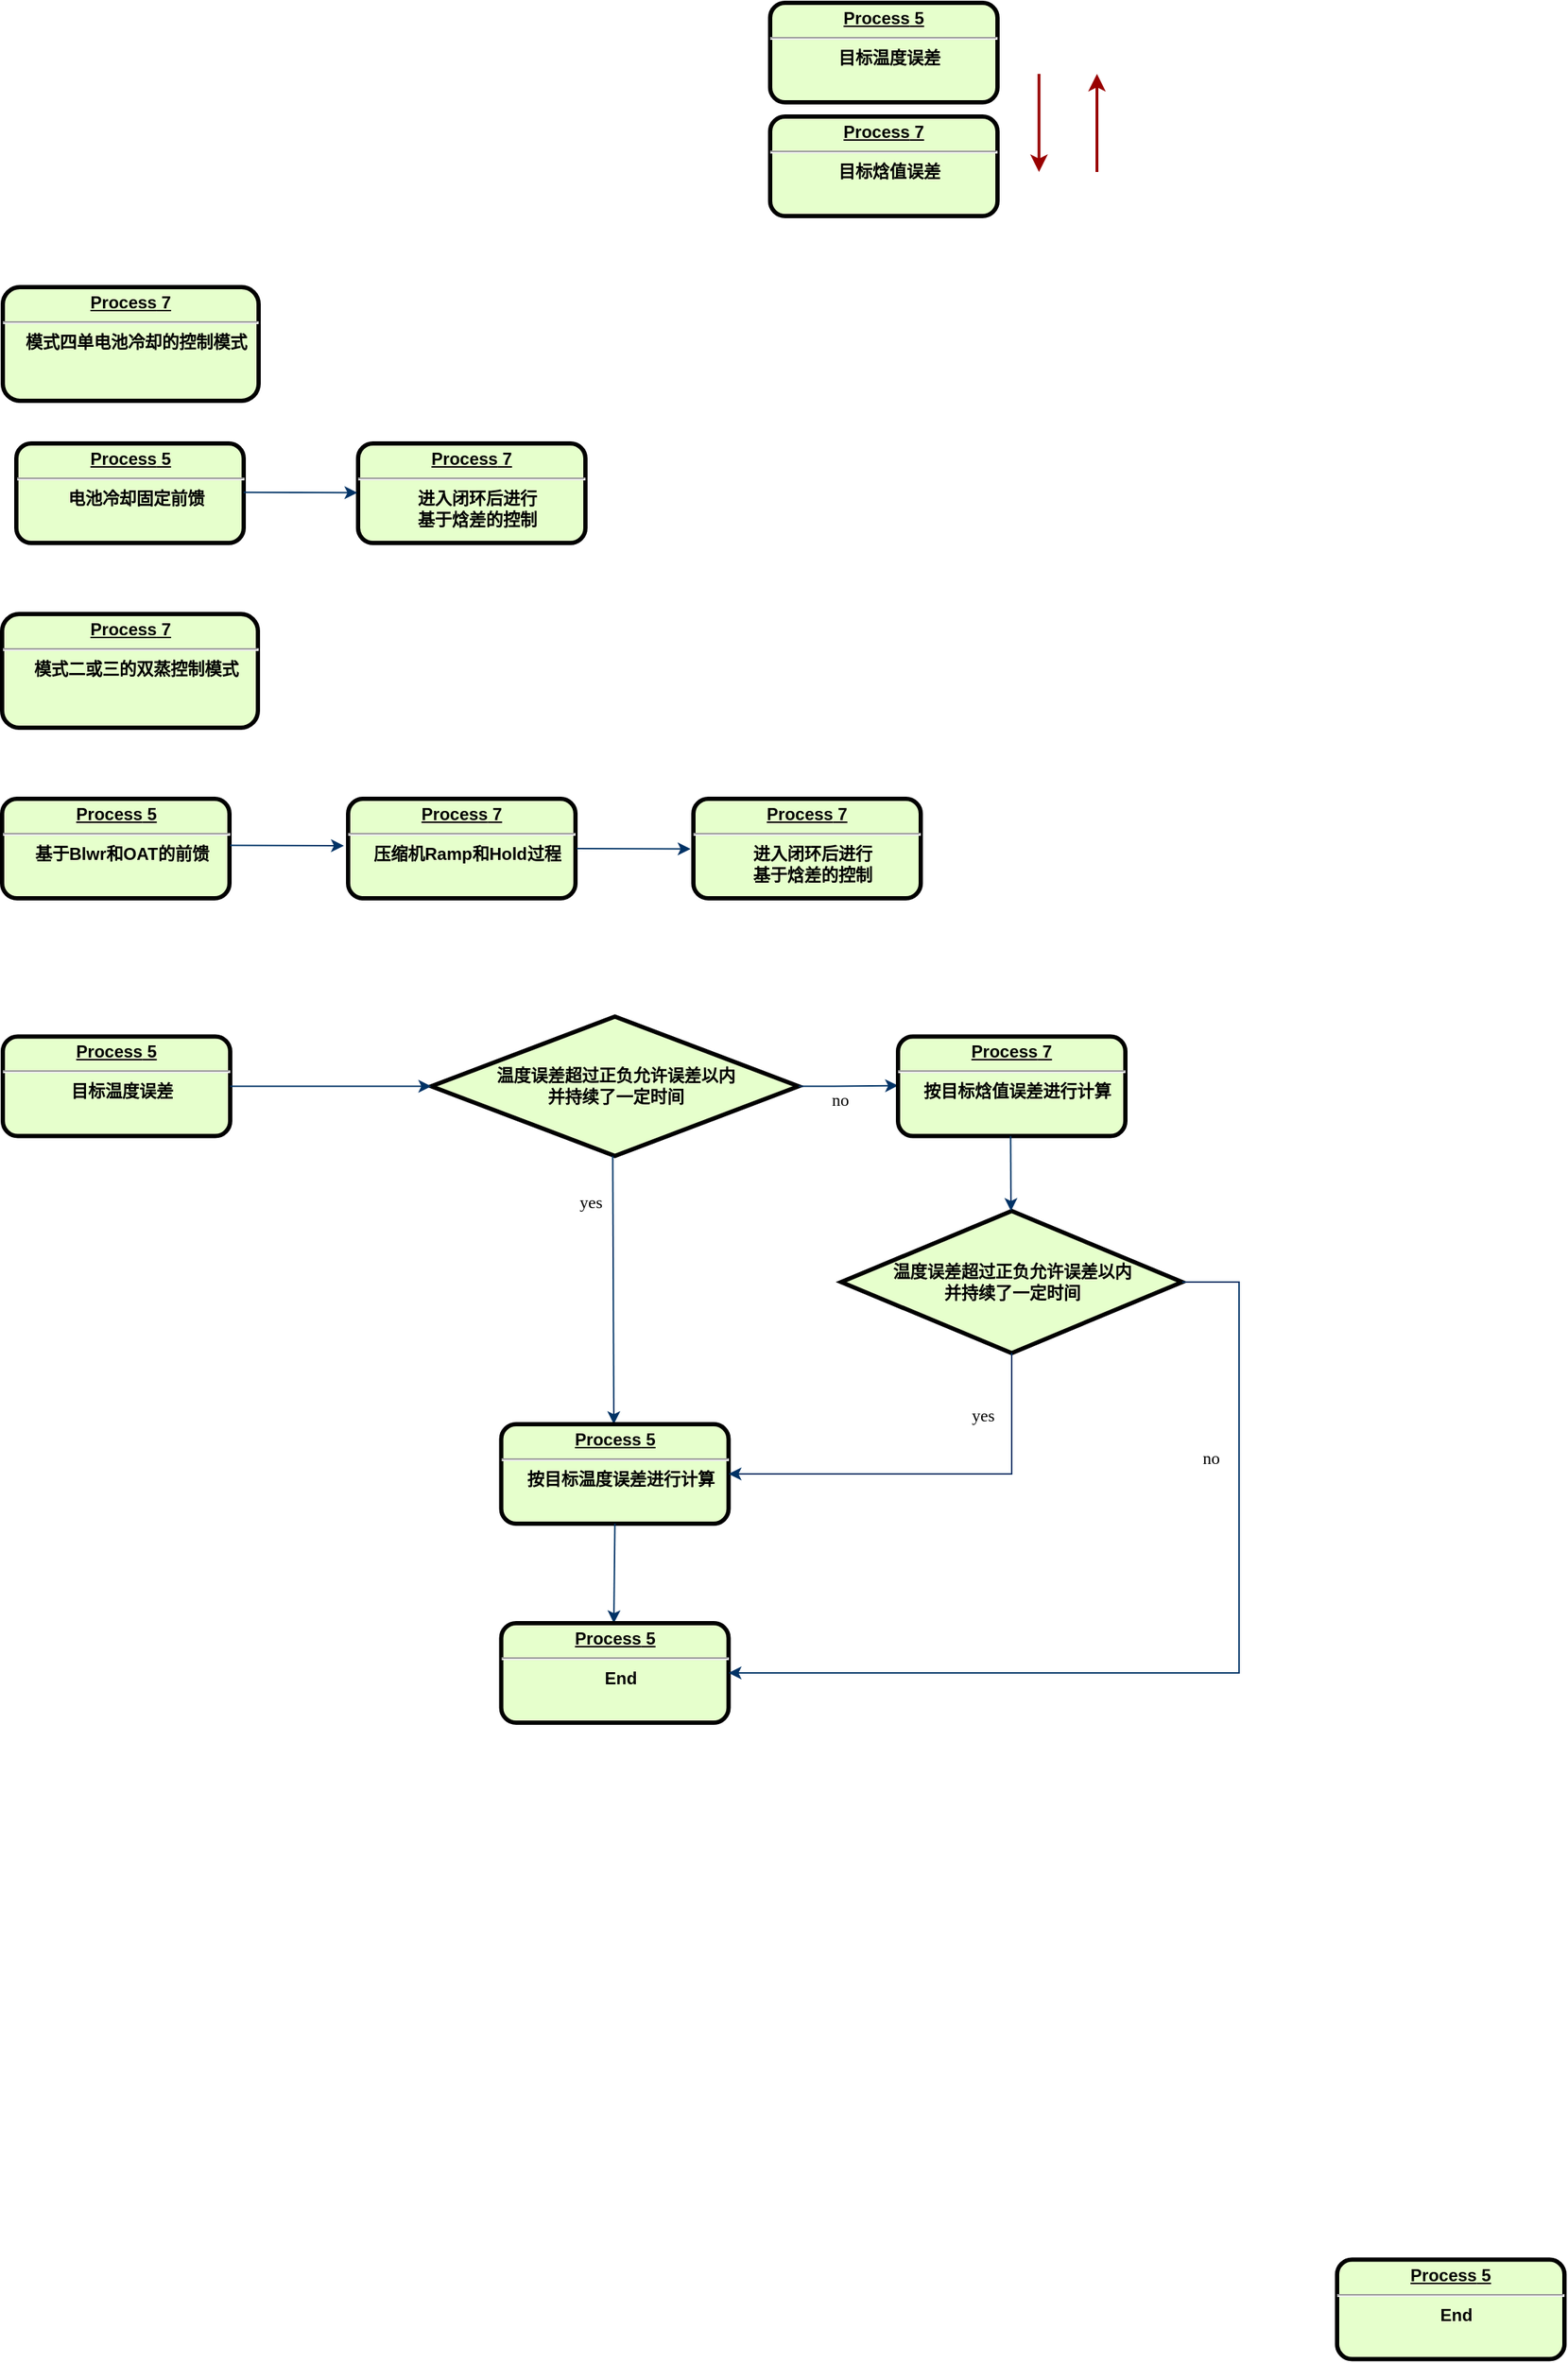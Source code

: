 <mxfile version="22.1.5" type="github">
  <diagram name="Page-1" id="c7558073-3199-34d8-9f00-42111426c3f3">
    <mxGraphModel dx="1030" dy="1842" grid="1" gridSize="10" guides="1" tooltips="1" connect="1" arrows="1" fold="1" page="1" pageScale="1" pageWidth="826" pageHeight="1169" background="none" math="0" shadow="0">
      <root>
        <mxCell id="0" />
        <mxCell id="1" parent="0" />
        <mxCell id="9" value="&lt;p style=&quot;margin: 0px; margin-top: 4px; text-align: center; text-decoration: underline;&quot;&gt;&lt;strong&gt;&lt;strong&gt;Process&lt;/strong&gt; 5&lt;br&gt;&lt;/strong&gt;&lt;/p&gt;&lt;hr&gt;&lt;p style=&quot;margin: 0px; margin-left: 8px;&quot;&gt;目标温度误差&lt;/p&gt;" style="verticalAlign=middle;align=center;overflow=fill;fontSize=12;fontFamily=Helvetica;html=1;rounded=1;fontStyle=1;strokeWidth=3;fillColor=#E6FFCC" parent="1" vertex="1">
          <mxGeometry x="10" y="717.25" width="160" height="70" as="geometry" />
        </mxCell>
        <mxCell id="11" value="&lt;p style=&quot;margin: 0px; margin-top: 4px; text-align: center; text-decoration: underline;&quot;&gt;&lt;strong&gt;&lt;strong&gt;Process&lt;/strong&gt; 7&lt;br&gt;&lt;/strong&gt;&lt;/p&gt;&lt;hr&gt;&lt;p style=&quot;margin: 0px; margin-left: 8px;&quot;&gt;模式二或三的双蒸控制模式&lt;/p&gt;" style="verticalAlign=middle;align=center;overflow=fill;fontSize=12;fontFamily=Helvetica;html=1;rounded=1;fontStyle=1;strokeWidth=3;fillColor=#E6FFCC" parent="1" vertex="1">
          <mxGeometry x="9.5" y="420" width="180" height="80" as="geometry" />
        </mxCell>
        <mxCell id="88" value="" style="edgeStyle=elbowEdgeStyle;elbow=horizontal;strokeColor=#990000;strokeWidth=2" parent="1" edge="1">
          <mxGeometry width="100" height="100" relative="1" as="geometry">
            <mxPoint x="739.23" y="40" as="sourcePoint" />
            <mxPoint x="739.23" y="109" as="targetPoint" />
            <Array as="points">
              <mxPoint x="739.23" y="69" />
            </Array>
          </mxGeometry>
        </mxCell>
        <mxCell id="89" value="" style="edgeStyle=elbowEdgeStyle;elbow=horizontal;strokeColor=#990000;strokeWidth=2" parent="1" edge="1">
          <mxGeometry width="100" height="100" relative="1" as="geometry">
            <mxPoint x="780.0" y="109" as="sourcePoint" />
            <mxPoint x="780.0" y="40" as="targetPoint" />
            <Array as="points">
              <mxPoint x="780" y="69" />
            </Array>
          </mxGeometry>
        </mxCell>
        <mxCell id="3L01GeSeouLhzDQ9MQ58-111" value="温度误差超过正负允许误差以内&lt;br&gt;并持续了一定时间" style="shape=mxgraph.flowchart.decision;strokeWidth=3;gradientColor=none;gradientDirection=north;fontStyle=1;html=1;direction=north;fillColor=#E6FFCC;rounded=1;" vertex="1" parent="1">
          <mxGeometry x="311.5" y="703.25" width="258.5" height="98" as="geometry" />
        </mxCell>
        <mxCell id="3L01GeSeouLhzDQ9MQ58-114" style="entryX=0.5;entryY=0;entryPerimeter=0;fontStyle=1;strokeColor=#003366;strokeWidth=1;html=1;rounded=0;exitX=1;exitY=0.5;exitDx=0;exitDy=0;" edge="1" parent="1" source="9" target="3L01GeSeouLhzDQ9MQ58-111">
          <mxGeometry relative="1" as="geometry">
            <mxPoint x="260" y="751.75" as="sourcePoint" />
          </mxGeometry>
        </mxCell>
        <mxCell id="3L01GeSeouLhzDQ9MQ58-115" value="" style="edgeStyle=elbowEdgeStyle;elbow=horizontal;exitX=0.5;exitY=1;exitPerimeter=0;fontStyle=1;strokeColor=#003366;strokeWidth=1;html=1;rounded=0;exitDx=0;exitDy=0;" edge="1" parent="1" source="3L01GeSeouLhzDQ9MQ58-111">
          <mxGeometry x="381" y="28.5" width="100" height="100" as="geometry">
            <mxPoint x="800" y="780.75" as="sourcePoint" />
            <mxPoint x="640" y="751.75" as="targetPoint" />
            <Array as="points">
              <mxPoint x="595" y="733.75" />
            </Array>
          </mxGeometry>
        </mxCell>
        <mxCell id="3L01GeSeouLhzDQ9MQ58-116" value="&lt;font face=&quot;Georgia&quot;&gt;yes&lt;/font&gt;" style="text;fontStyle=0;html=1;strokeColor=none;gradientColor=none;fillColor=none;strokeWidth=2;" vertex="1" parent="1">
          <mxGeometry x="414" y="820" width="40" height="26" as="geometry" />
        </mxCell>
        <mxCell id="3L01GeSeouLhzDQ9MQ58-117" value="" style="edgeStyle=elbowEdgeStyle;elbow=horizontal;fontColor=#001933;fontStyle=1;strokeColor=#003366;strokeWidth=1;html=1;rounded=0;entryX=0.5;entryY=0;entryDx=0;entryDy=0;" edge="1" parent="1" target="3L01GeSeouLhzDQ9MQ58-163">
          <mxGeometry width="100" height="100" as="geometry">
            <mxPoint x="439.226" y="801.25" as="sourcePoint" />
            <mxPoint x="440" y="870" as="targetPoint" />
          </mxGeometry>
        </mxCell>
        <mxCell id="3L01GeSeouLhzDQ9MQ58-119" value="&lt;font face=&quot;Georgia&quot;&gt;no&lt;/font&gt;" style="text;fontStyle=0;html=1;strokeColor=none;gradientColor=none;fillColor=none;strokeWidth=2;align=center;" vertex="1" parent="1">
          <mxGeometry x="579" y="748" width="40" height="26" as="geometry" />
        </mxCell>
        <mxCell id="3L01GeSeouLhzDQ9MQ58-163" value="&lt;p style=&quot;margin: 0px; margin-top: 4px; text-align: center; text-decoration: underline;&quot;&gt;&lt;strong&gt;&lt;strong&gt;Process&lt;/strong&gt; 5&lt;br&gt;&lt;/strong&gt;&lt;/p&gt;&lt;hr&gt;&lt;p style=&quot;margin: 0px; margin-left: 8px;&quot;&gt;按目标温度误差进行计算&lt;/p&gt;" style="verticalAlign=middle;align=center;overflow=fill;fontSize=12;fontFamily=Helvetica;html=1;rounded=1;fontStyle=1;strokeWidth=3;fillColor=#E6FFCC" vertex="1" parent="1">
          <mxGeometry x="360.75" y="990" width="160" height="70" as="geometry" />
        </mxCell>
        <mxCell id="3L01GeSeouLhzDQ9MQ58-164" value="&lt;p style=&quot;margin: 0px; margin-top: 4px; text-align: center; text-decoration: underline;&quot;&gt;&lt;strong&gt;&lt;strong&gt;Process&lt;/strong&gt; 7&lt;br&gt;&lt;/strong&gt;&lt;/p&gt;&lt;hr&gt;&lt;p style=&quot;margin: 0px; margin-left: 8px;&quot;&gt;按目标焓值误差进行计算&lt;/p&gt;" style="verticalAlign=middle;align=center;overflow=fill;fontSize=12;fontFamily=Helvetica;html=1;rounded=1;fontStyle=1;strokeWidth=3;fillColor=#E6FFCC" vertex="1" parent="1">
          <mxGeometry x="640" y="717.25" width="160" height="70" as="geometry" />
        </mxCell>
        <mxCell id="3L01GeSeouLhzDQ9MQ58-166" value="&lt;p style=&quot;margin: 0px; margin-top: 4px; text-align: center; text-decoration: underline;&quot;&gt;&lt;strong&gt;&lt;strong&gt;Process&lt;/strong&gt; 5&lt;br&gt;&lt;/strong&gt;&lt;/p&gt;&lt;hr&gt;&lt;p style=&quot;margin: 0px; margin-left: 8px;&quot;&gt;目标温度误差&lt;/p&gt;" style="verticalAlign=middle;align=center;overflow=fill;fontSize=12;fontFamily=Helvetica;html=1;rounded=1;fontStyle=1;strokeWidth=3;fillColor=#E6FFCC" vertex="1" parent="1">
          <mxGeometry x="550" y="-10" width="160" height="70" as="geometry" />
        </mxCell>
        <mxCell id="3L01GeSeouLhzDQ9MQ58-167" value="&lt;p style=&quot;margin: 0px; margin-top: 4px; text-align: center; text-decoration: underline;&quot;&gt;&lt;strong&gt;&lt;strong&gt;Process&lt;/strong&gt; 7&lt;br&gt;&lt;/strong&gt;&lt;/p&gt;&lt;hr&gt;&lt;p style=&quot;margin: 0px; margin-left: 8px;&quot;&gt;目标焓值误差&lt;/p&gt;" style="verticalAlign=middle;align=center;overflow=fill;fontSize=12;fontFamily=Helvetica;html=1;rounded=1;fontStyle=1;strokeWidth=3;fillColor=#E6FFCC" vertex="1" parent="1">
          <mxGeometry x="550" y="70" width="160" height="70" as="geometry" />
        </mxCell>
        <mxCell id="3L01GeSeouLhzDQ9MQ58-168" value="温度误差超过正负允许误差以内&lt;br&gt;并持续了一定时间" style="shape=mxgraph.flowchart.decision;strokeWidth=3;gradientColor=none;gradientDirection=north;fontStyle=1;html=1;direction=north;fillColor=#E6FFCC;rounded=1;" vertex="1" parent="1">
          <mxGeometry x="600" y="840" width="240" height="100" as="geometry" />
        </mxCell>
        <mxCell id="3L01GeSeouLhzDQ9MQ58-169" value="" style="edgeStyle=elbowEdgeStyle;elbow=horizontal;fontColor=#001933;fontStyle=1;strokeColor=#003366;strokeWidth=1;html=1;rounded=0;entryX=1;entryY=0.5;entryDx=0;entryDy=0;entryPerimeter=0;" edge="1" parent="1" target="3L01GeSeouLhzDQ9MQ58-168">
          <mxGeometry width="100" height="100" as="geometry">
            <mxPoint x="719.236" y="787.25" as="sourcePoint" />
            <mxPoint x="721.01" y="946" as="targetPoint" />
          </mxGeometry>
        </mxCell>
        <mxCell id="3L01GeSeouLhzDQ9MQ58-170" style="entryX=1;entryY=0.5;fontStyle=1;strokeColor=#003366;strokeWidth=1;html=1;rounded=0;exitX=0;exitY=0.5;exitDx=0;exitDy=0;exitPerimeter=0;entryDx=0;entryDy=0;" edge="1" parent="1" source="3L01GeSeouLhzDQ9MQ58-168" target="3L01GeSeouLhzDQ9MQ58-163">
          <mxGeometry relative="1" as="geometry">
            <mxPoint x="685" y="988.5" as="sourcePoint" />
            <mxPoint x="827" y="988.5" as="targetPoint" />
            <Array as="points">
              <mxPoint x="720" y="1025" />
            </Array>
          </mxGeometry>
        </mxCell>
        <mxCell id="3L01GeSeouLhzDQ9MQ58-172" value="&lt;font face=&quot;Georgia&quot;&gt;yes&lt;/font&gt;" style="text;fontStyle=0;html=1;strokeColor=none;gradientColor=none;fillColor=none;strokeWidth=2;" vertex="1" parent="1">
          <mxGeometry x="690" y="970" width="40" height="26" as="geometry" />
        </mxCell>
        <mxCell id="3L01GeSeouLhzDQ9MQ58-173" style="fontStyle=1;strokeColor=#003366;strokeWidth=1;html=1;rounded=0;exitX=0.5;exitY=1;exitDx=0;exitDy=0;" edge="1" parent="1" source="3L01GeSeouLhzDQ9MQ58-163">
          <mxGeometry relative="1" as="geometry">
            <mxPoint x="410" y="1109.75" as="sourcePoint" />
            <mxPoint x="440" y="1130" as="targetPoint" />
          </mxGeometry>
        </mxCell>
        <mxCell id="3L01GeSeouLhzDQ9MQ58-175" value="&lt;p style=&quot;margin: 0px; margin-top: 4px; text-align: center; text-decoration: underline;&quot;&gt;&lt;strong&gt;&lt;strong&gt;Process&lt;/strong&gt; 5&lt;br&gt;&lt;/strong&gt;&lt;/p&gt;&lt;hr&gt;&lt;p style=&quot;margin: 0px; margin-left: 8px;&quot;&gt;End&lt;/p&gt;" style="verticalAlign=middle;align=center;overflow=fill;fontSize=12;fontFamily=Helvetica;html=1;rounded=1;fontStyle=1;strokeWidth=3;fillColor=#E6FFCC" vertex="1" parent="1">
          <mxGeometry x="360.75" y="1130" width="160" height="70" as="geometry" />
        </mxCell>
        <mxCell id="3L01GeSeouLhzDQ9MQ58-176" value="&lt;p style=&quot;margin: 0px; margin-top: 4px; text-align: center; text-decoration: underline;&quot;&gt;&lt;strong&gt;&lt;strong&gt;Process&lt;/strong&gt; 5&lt;br&gt;&lt;/strong&gt;&lt;/p&gt;&lt;hr&gt;&lt;p style=&quot;margin: 0px; margin-left: 8px;&quot;&gt;End&lt;/p&gt;" style="verticalAlign=middle;align=center;overflow=fill;fontSize=12;fontFamily=Helvetica;html=1;rounded=1;fontStyle=1;strokeWidth=3;fillColor=#E6FFCC" vertex="1" parent="1">
          <mxGeometry x="949" y="1577.75" width="160" height="70" as="geometry" />
        </mxCell>
        <mxCell id="3L01GeSeouLhzDQ9MQ58-177" style="entryX=1;entryY=0.5;fontStyle=1;strokeColor=#003366;strokeWidth=1;html=1;rounded=0;exitX=0.5;exitY=1;exitDx=0;exitDy=0;exitPerimeter=0;entryDx=0;entryDy=0;" edge="1" parent="1" source="3L01GeSeouLhzDQ9MQ58-168" target="3L01GeSeouLhzDQ9MQ58-175">
          <mxGeometry relative="1" as="geometry">
            <mxPoint x="760" y="1139.75" as="sourcePoint" />
            <mxPoint x="902" y="1139.75" as="targetPoint" />
            <Array as="points">
              <mxPoint x="880" y="890" />
              <mxPoint x="880" y="1165" />
            </Array>
          </mxGeometry>
        </mxCell>
        <mxCell id="3L01GeSeouLhzDQ9MQ58-178" value="&lt;font face=&quot;Georgia&quot;&gt;no&lt;/font&gt;" style="text;fontStyle=0;html=1;strokeColor=none;gradientColor=none;fillColor=none;strokeWidth=2;align=center;" vertex="1" parent="1">
          <mxGeometry x="840" y="1000" width="40" height="26" as="geometry" />
        </mxCell>
        <mxCell id="3L01GeSeouLhzDQ9MQ58-179" value="&lt;p style=&quot;margin: 0px; margin-top: 4px; text-align: center; text-decoration: underline;&quot;&gt;&lt;strong&gt;&lt;strong&gt;Process&lt;/strong&gt; 5&lt;br&gt;&lt;/strong&gt;&lt;/p&gt;&lt;hr&gt;&lt;p style=&quot;margin: 0px; margin-left: 8px;&quot;&gt;基于Blwr和OAT的前馈&lt;/p&gt;" style="verticalAlign=middle;align=center;overflow=fill;fontSize=12;fontFamily=Helvetica;html=1;rounded=1;fontStyle=1;strokeWidth=3;fillColor=#E6FFCC" vertex="1" parent="1">
          <mxGeometry x="9.5" y="550" width="160" height="70" as="geometry" />
        </mxCell>
        <mxCell id="3L01GeSeouLhzDQ9MQ58-180" style="fontStyle=1;strokeColor=#003366;strokeWidth=1;html=1;rounded=0;exitX=1;exitY=0.5;exitDx=0;exitDy=0;" edge="1" parent="1">
          <mxGeometry relative="1" as="geometry">
            <mxPoint x="170" y="582.75" as="sourcePoint" />
            <mxPoint x="250" y="583" as="targetPoint" />
          </mxGeometry>
        </mxCell>
        <mxCell id="3L01GeSeouLhzDQ9MQ58-181" value="&lt;p style=&quot;margin: 0px; margin-top: 4px; text-align: center; text-decoration: underline;&quot;&gt;&lt;strong&gt;&lt;strong&gt;Process&lt;/strong&gt; 7&lt;br&gt;&lt;/strong&gt;&lt;/p&gt;&lt;hr&gt;&lt;p style=&quot;margin: 0px; margin-left: 8px;&quot;&gt;压缩机Ramp和Hold过程&lt;/p&gt;" style="verticalAlign=middle;align=center;overflow=fill;fontSize=12;fontFamily=Helvetica;html=1;rounded=1;fontStyle=1;strokeWidth=3;fillColor=#E6FFCC" vertex="1" parent="1">
          <mxGeometry x="253" y="550" width="160" height="70" as="geometry" />
        </mxCell>
        <mxCell id="3L01GeSeouLhzDQ9MQ58-182" style="fontStyle=1;strokeColor=#003366;strokeWidth=1;html=1;rounded=0;exitX=1;exitY=0.5;exitDx=0;exitDy=0;" edge="1" parent="1">
          <mxGeometry relative="1" as="geometry">
            <mxPoint x="414" y="585" as="sourcePoint" />
            <mxPoint x="494" y="585.25" as="targetPoint" />
          </mxGeometry>
        </mxCell>
        <mxCell id="3L01GeSeouLhzDQ9MQ58-184" value="&lt;p style=&quot;margin: 0px; margin-top: 4px; text-align: center; text-decoration: underline;&quot;&gt;&lt;strong&gt;&lt;strong&gt;Process&lt;/strong&gt; 7&lt;br&gt;&lt;/strong&gt;&lt;/p&gt;&lt;hr&gt;&lt;p style=&quot;margin: 0px; margin-left: 8px;&quot;&gt;进入闭环后进行&lt;/p&gt;&lt;p style=&quot;margin: 0px; margin-left: 8px;&quot;&gt;基于焓差的控制&lt;/p&gt;" style="verticalAlign=middle;align=center;overflow=fill;fontSize=12;fontFamily=Helvetica;html=1;rounded=1;fontStyle=1;strokeWidth=3;fillColor=#E6FFCC" vertex="1" parent="1">
          <mxGeometry x="496" y="550" width="160" height="70" as="geometry" />
        </mxCell>
        <mxCell id="3L01GeSeouLhzDQ9MQ58-186" value="&lt;p style=&quot;margin: 0px; margin-top: 4px; text-align: center; text-decoration: underline;&quot;&gt;&lt;strong&gt;&lt;strong&gt;Process&lt;/strong&gt; 7&lt;br&gt;&lt;/strong&gt;&lt;/p&gt;&lt;hr&gt;&lt;p style=&quot;margin: 0px; margin-left: 8px;&quot;&gt;模式四单电池冷却的控制模式&lt;/p&gt;" style="verticalAlign=middle;align=center;overflow=fill;fontSize=12;fontFamily=Helvetica;html=1;rounded=1;fontStyle=1;strokeWidth=3;fillColor=#E6FFCC" vertex="1" parent="1">
          <mxGeometry x="10" y="190" width="180" height="80" as="geometry" />
        </mxCell>
        <mxCell id="3L01GeSeouLhzDQ9MQ58-187" value="&lt;p style=&quot;margin: 0px; margin-top: 4px; text-align: center; text-decoration: underline;&quot;&gt;&lt;strong&gt;&lt;strong&gt;Process&lt;/strong&gt; 5&lt;br&gt;&lt;/strong&gt;&lt;/p&gt;&lt;hr&gt;&lt;p style=&quot;margin: 0px; margin-left: 8px;&quot;&gt;电池冷却固定前馈&lt;/p&gt;" style="verticalAlign=middle;align=center;overflow=fill;fontSize=12;fontFamily=Helvetica;html=1;rounded=1;fontStyle=1;strokeWidth=3;fillColor=#E6FFCC" vertex="1" parent="1">
          <mxGeometry x="19.5" y="300" width="160" height="70" as="geometry" />
        </mxCell>
        <mxCell id="3L01GeSeouLhzDQ9MQ58-188" value="&lt;p style=&quot;margin: 0px; margin-top: 4px; text-align: center; text-decoration: underline;&quot;&gt;&lt;strong&gt;&lt;strong&gt;Process&lt;/strong&gt; 7&lt;br&gt;&lt;/strong&gt;&lt;/p&gt;&lt;hr&gt;&lt;p style=&quot;margin: 0px; margin-left: 8px;&quot;&gt;进入闭环后进行&lt;/p&gt;&lt;p style=&quot;margin: 0px; margin-left: 8px;&quot;&gt;基于焓差的控制&lt;/p&gt;" style="verticalAlign=middle;align=center;overflow=fill;fontSize=12;fontFamily=Helvetica;html=1;rounded=1;fontStyle=1;strokeWidth=3;fillColor=#E6FFCC" vertex="1" parent="1">
          <mxGeometry x="260" y="300" width="160" height="70" as="geometry" />
        </mxCell>
        <mxCell id="3L01GeSeouLhzDQ9MQ58-189" style="fontStyle=1;strokeColor=#003366;strokeWidth=1;html=1;rounded=0;exitX=1;exitY=0.5;exitDx=0;exitDy=0;" edge="1" parent="1">
          <mxGeometry relative="1" as="geometry">
            <mxPoint x="179.5" y="334.38" as="sourcePoint" />
            <mxPoint x="259.5" y="334.63" as="targetPoint" />
          </mxGeometry>
        </mxCell>
      </root>
    </mxGraphModel>
  </diagram>
</mxfile>
